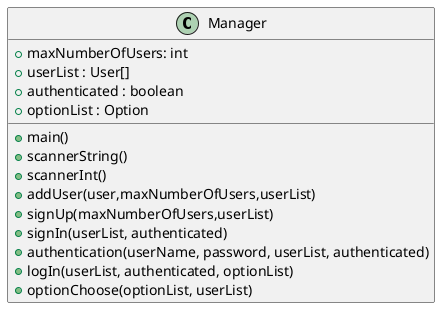 @startuml
class Manager{
    + maxNumberOfUsers: int
    + userList : User[]
    + authenticated : boolean
    + optionList : Option

    + main()
    + scannerString()
    + scannerInt()
    + addUser(user,maxNumberOfUsers,userList)
    + signUp(maxNumberOfUsers,userList)
    + signIn(userList, authenticated)
    + authentication(userName, password, userList, authenticated)
    + logIn(userList, authenticated, optionList)
    + optionChoose(optionList, userList)
}

@enduml